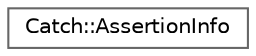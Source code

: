 digraph "Graphical Class Hierarchy"
{
 // LATEX_PDF_SIZE
  bgcolor="transparent";
  edge [fontname=Helvetica,fontsize=10,labelfontname=Helvetica,labelfontsize=10];
  node [fontname=Helvetica,fontsize=10,shape=box,height=0.2,width=0.4];
  rankdir="LR";
  Node0 [id="Node000000",label="Catch::AssertionInfo",height=0.2,width=0.4,color="grey40", fillcolor="white", style="filled",URL="$struct_catch_1_1_assertion_info.html",tooltip=" "];
}
